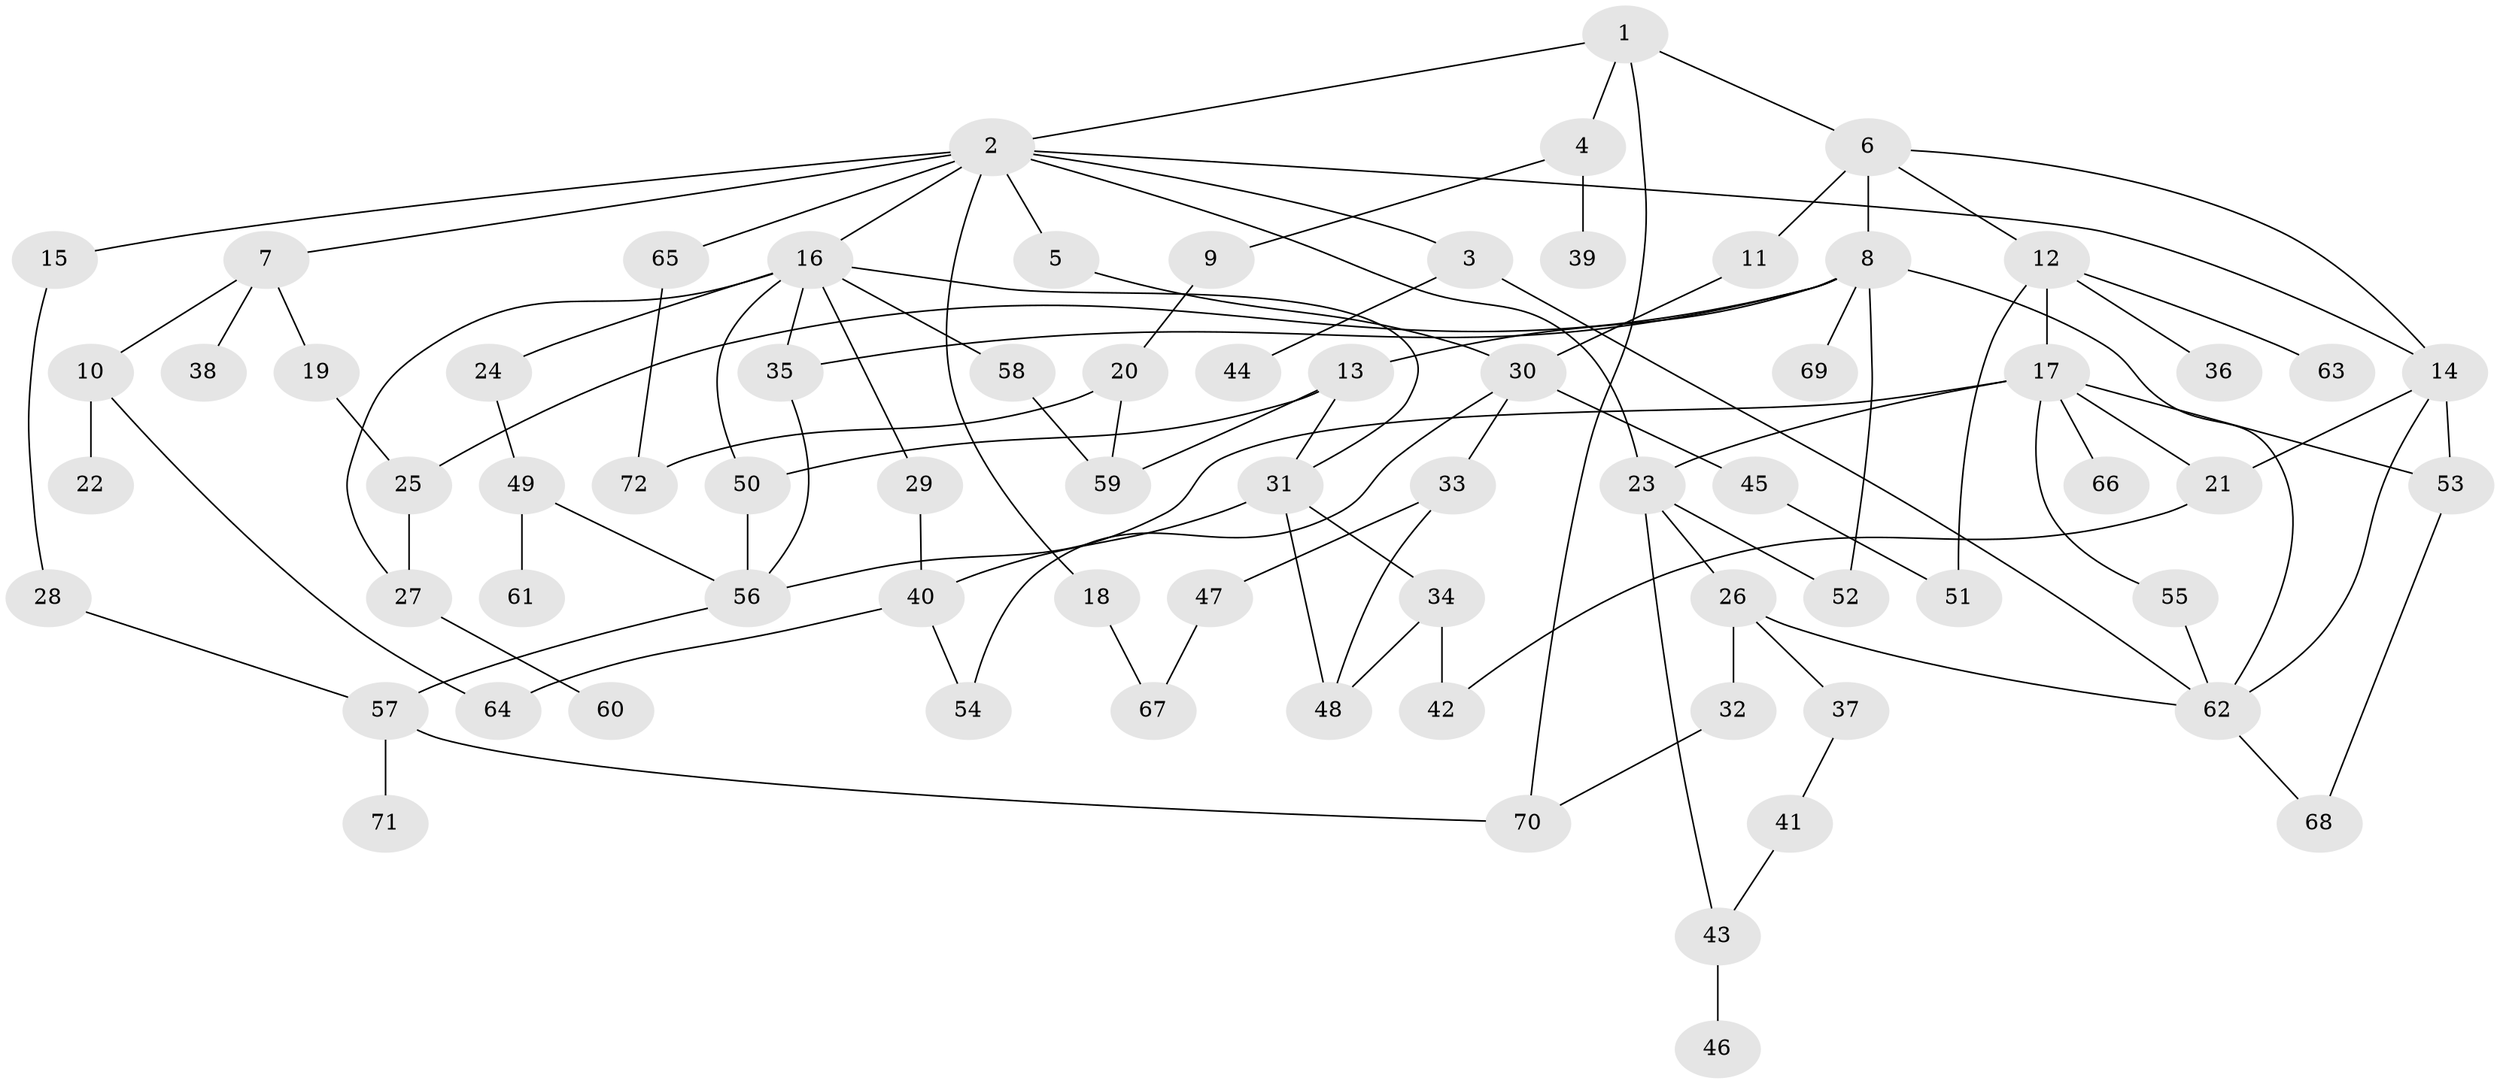 // coarse degree distribution, {4: 0.09302325581395349, 13: 0.023255813953488372, 2: 0.3953488372093023, 5: 0.06976744186046512, 3: 0.20930232558139536, 11: 0.023255813953488372, 9: 0.023255813953488372, 6: 0.046511627906976744, 7: 0.023255813953488372, 1: 0.09302325581395349}
// Generated by graph-tools (version 1.1) at 2025/41/03/06/25 10:41:26]
// undirected, 72 vertices, 105 edges
graph export_dot {
graph [start="1"]
  node [color=gray90,style=filled];
  1;
  2;
  3;
  4;
  5;
  6;
  7;
  8;
  9;
  10;
  11;
  12;
  13;
  14;
  15;
  16;
  17;
  18;
  19;
  20;
  21;
  22;
  23;
  24;
  25;
  26;
  27;
  28;
  29;
  30;
  31;
  32;
  33;
  34;
  35;
  36;
  37;
  38;
  39;
  40;
  41;
  42;
  43;
  44;
  45;
  46;
  47;
  48;
  49;
  50;
  51;
  52;
  53;
  54;
  55;
  56;
  57;
  58;
  59;
  60;
  61;
  62;
  63;
  64;
  65;
  66;
  67;
  68;
  69;
  70;
  71;
  72;
  1 -- 2;
  1 -- 4;
  1 -- 6;
  1 -- 70;
  2 -- 3;
  2 -- 5;
  2 -- 7;
  2 -- 15;
  2 -- 16;
  2 -- 18;
  2 -- 65;
  2 -- 14;
  2 -- 23;
  3 -- 44;
  3 -- 62;
  4 -- 9;
  4 -- 39;
  5 -- 30;
  6 -- 8;
  6 -- 11;
  6 -- 12;
  6 -- 14;
  7 -- 10;
  7 -- 19;
  7 -- 38;
  8 -- 13;
  8 -- 25;
  8 -- 69;
  8 -- 35;
  8 -- 52;
  8 -- 62;
  9 -- 20;
  10 -- 22;
  10 -- 64;
  11 -- 30;
  12 -- 17;
  12 -- 36;
  12 -- 63;
  12 -- 51;
  13 -- 50;
  13 -- 31;
  13 -- 59;
  14 -- 21;
  14 -- 62;
  14 -- 53;
  15 -- 28;
  16 -- 24;
  16 -- 29;
  16 -- 31;
  16 -- 35;
  16 -- 58;
  16 -- 27;
  16 -- 50;
  17 -- 23;
  17 -- 53;
  17 -- 55;
  17 -- 66;
  17 -- 56;
  17 -- 21;
  18 -- 67;
  19 -- 25;
  20 -- 72;
  20 -- 59;
  21 -- 42;
  23 -- 26;
  23 -- 52;
  23 -- 43;
  24 -- 49;
  25 -- 27;
  26 -- 32;
  26 -- 37;
  26 -- 62;
  27 -- 60;
  28 -- 57;
  29 -- 40;
  30 -- 33;
  30 -- 45;
  30 -- 54;
  31 -- 34;
  31 -- 40;
  31 -- 48;
  32 -- 70;
  33 -- 47;
  33 -- 48;
  34 -- 48;
  34 -- 42;
  35 -- 56;
  37 -- 41;
  40 -- 64;
  40 -- 54;
  41 -- 43;
  43 -- 46;
  45 -- 51;
  47 -- 67;
  49 -- 61;
  49 -- 56;
  50 -- 56;
  53 -- 68;
  55 -- 62;
  56 -- 57;
  57 -- 71;
  57 -- 70;
  58 -- 59;
  62 -- 68;
  65 -- 72;
}
